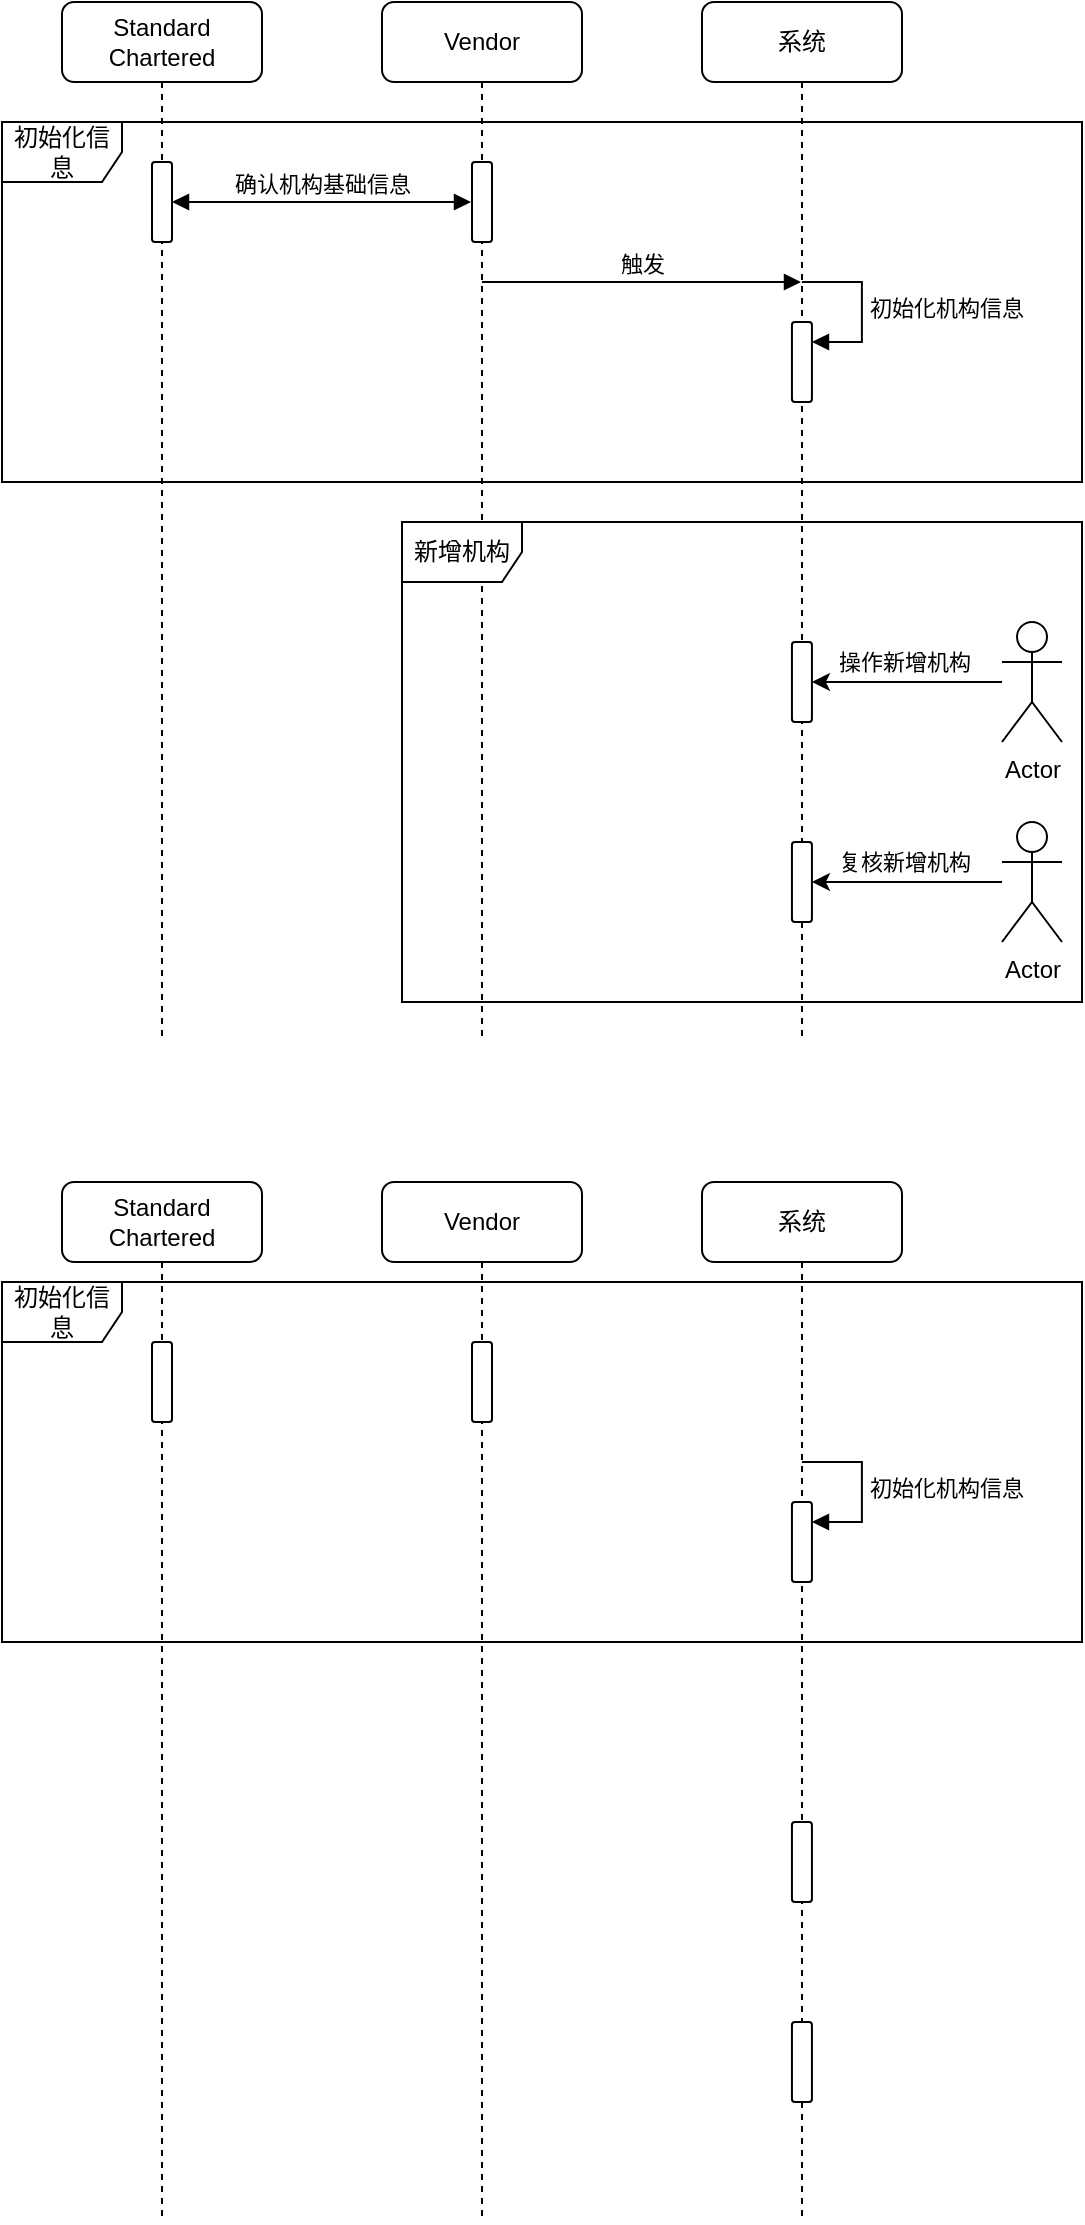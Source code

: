 <mxfile version="21.3.4" type="github">
  <diagram name="Page-1" id="2YBvvXClWsGukQMizWep">
    <mxGraphModel dx="1434" dy="804" grid="1" gridSize="10" guides="1" tooltips="1" connect="1" arrows="1" fold="1" page="1" pageScale="1" pageWidth="850" pageHeight="1100" math="0" shadow="0">
      <root>
        <mxCell id="0" />
        <mxCell id="1" parent="0" />
        <mxCell id="HsPvvpVKl6wt8FLx81A3-1" value="Standard Chartered" style="shape=umlLifeline;perimeter=lifelinePerimeter;whiteSpace=wrap;html=1;container=1;dropTarget=0;collapsible=0;recursiveResize=0;outlineConnect=0;portConstraint=eastwest;newEdgeStyle={&quot;edgeStyle&quot;:&quot;elbowEdgeStyle&quot;,&quot;elbow&quot;:&quot;vertical&quot;,&quot;curved&quot;:0,&quot;rounded&quot;:0};rounded=1;" parent="1" vertex="1">
          <mxGeometry x="190" y="40" width="100" height="520" as="geometry" />
        </mxCell>
        <mxCell id="HsPvvpVKl6wt8FLx81A3-3" value="" style="html=1;points=[];perimeter=orthogonalPerimeter;outlineConnect=0;targetShapes=umlLifeline;portConstraint=eastwest;newEdgeStyle={&quot;edgeStyle&quot;:&quot;elbowEdgeStyle&quot;,&quot;elbow&quot;:&quot;vertical&quot;,&quot;curved&quot;:0,&quot;rounded&quot;:0};rounded=1;" parent="HsPvvpVKl6wt8FLx81A3-1" vertex="1">
          <mxGeometry x="45" y="80" width="10" height="40" as="geometry" />
        </mxCell>
        <mxCell id="HsPvvpVKl6wt8FLx81A3-2" value="Vendor" style="shape=umlLifeline;perimeter=lifelinePerimeter;whiteSpace=wrap;html=1;container=1;dropTarget=0;collapsible=0;recursiveResize=0;outlineConnect=0;portConstraint=eastwest;newEdgeStyle={&quot;edgeStyle&quot;:&quot;elbowEdgeStyle&quot;,&quot;elbow&quot;:&quot;vertical&quot;,&quot;curved&quot;:0,&quot;rounded&quot;:0};rounded=1;" parent="1" vertex="1">
          <mxGeometry x="350" y="40" width="100" height="520" as="geometry" />
        </mxCell>
        <mxCell id="HsPvvpVKl6wt8FLx81A3-4" value="" style="html=1;points=[];perimeter=orthogonalPerimeter;outlineConnect=0;targetShapes=umlLifeline;portConstraint=eastwest;newEdgeStyle={&quot;edgeStyle&quot;:&quot;elbowEdgeStyle&quot;,&quot;elbow&quot;:&quot;vertical&quot;,&quot;curved&quot;:0,&quot;rounded&quot;:0};rounded=1;" parent="HsPvvpVKl6wt8FLx81A3-2" vertex="1">
          <mxGeometry x="45" y="80" width="10" height="40" as="geometry" />
        </mxCell>
        <mxCell id="HsPvvpVKl6wt8FLx81A3-5" value="确认机构基础信息" style="html=1;verticalAlign=bottom;endArrow=block;edgeStyle=elbowEdgeStyle;elbow=vertical;curved=0;rounded=0;startArrow=block;startFill=1;" parent="1" edge="1">
          <mxGeometry width="80" relative="1" as="geometry">
            <mxPoint x="245" y="140" as="sourcePoint" />
            <mxPoint x="394.5" y="140" as="targetPoint" />
          </mxGeometry>
        </mxCell>
        <mxCell id="HsPvvpVKl6wt8FLx81A3-12" value="初始化信息" style="shape=umlFrame;whiteSpace=wrap;html=1;pointerEvents=0;rounded=1;" parent="1" vertex="1">
          <mxGeometry x="160" y="100" width="540" height="180" as="geometry" />
        </mxCell>
        <mxCell id="HsPvvpVKl6wt8FLx81A3-13" value="新增机构" style="shape=umlFrame;whiteSpace=wrap;html=1;pointerEvents=0;rounded=1;" parent="1" vertex="1">
          <mxGeometry x="360" y="300" width="340" height="240" as="geometry" />
        </mxCell>
        <mxCell id="HsPvvpVKl6wt8FLx81A3-19" value="系统" style="shape=umlLifeline;perimeter=lifelinePerimeter;whiteSpace=wrap;html=1;container=1;dropTarget=0;collapsible=0;recursiveResize=0;outlineConnect=0;portConstraint=eastwest;newEdgeStyle={&quot;edgeStyle&quot;:&quot;elbowEdgeStyle&quot;,&quot;elbow&quot;:&quot;vertical&quot;,&quot;curved&quot;:0,&quot;rounded&quot;:0};rounded=1;" parent="1" vertex="1">
          <mxGeometry x="510" y="40" width="100" height="520" as="geometry" />
        </mxCell>
        <mxCell id="HsPvvpVKl6wt8FLx81A3-9" value="" style="html=1;points=[];perimeter=orthogonalPerimeter;outlineConnect=0;targetShapes=umlLifeline;portConstraint=eastwest;newEdgeStyle={&quot;edgeStyle&quot;:&quot;elbowEdgeStyle&quot;,&quot;elbow&quot;:&quot;vertical&quot;,&quot;curved&quot;:0,&quot;rounded&quot;:0};rounded=1;" parent="HsPvvpVKl6wt8FLx81A3-19" vertex="1">
          <mxGeometry x="44.97" y="160" width="10" height="40" as="geometry" />
        </mxCell>
        <mxCell id="HsPvvpVKl6wt8FLx81A3-10" value="初始化机构信息" style="html=1;align=left;spacingLeft=2;endArrow=block;rounded=0;edgeStyle=orthogonalEdgeStyle;curved=0;rounded=0;" parent="HsPvvpVKl6wt8FLx81A3-19" target="HsPvvpVKl6wt8FLx81A3-9" edge="1">
          <mxGeometry relative="1" as="geometry">
            <mxPoint x="49.97" y="140" as="sourcePoint" />
            <Array as="points">
              <mxPoint x="79.97" y="170" />
            </Array>
          </mxGeometry>
        </mxCell>
        <mxCell id="HsPvvpVKl6wt8FLx81A3-14" value="" style="html=1;points=[];perimeter=orthogonalPerimeter;outlineConnect=0;targetShapes=umlLifeline;portConstraint=eastwest;newEdgeStyle={&quot;edgeStyle&quot;:&quot;elbowEdgeStyle&quot;,&quot;elbow&quot;:&quot;vertical&quot;,&quot;curved&quot;:0,&quot;rounded&quot;:0};rounded=1;" parent="HsPvvpVKl6wt8FLx81A3-19" vertex="1">
          <mxGeometry x="44.97" y="320" width="10" height="40" as="geometry" />
        </mxCell>
        <mxCell id="HsPvvpVKl6wt8FLx81A3-18" value="" style="html=1;points=[];perimeter=orthogonalPerimeter;outlineConnect=0;targetShapes=umlLifeline;portConstraint=eastwest;newEdgeStyle={&quot;edgeStyle&quot;:&quot;elbowEdgeStyle&quot;,&quot;elbow&quot;:&quot;vertical&quot;,&quot;curved&quot;:0,&quot;rounded&quot;:0};rounded=1;" parent="HsPvvpVKl6wt8FLx81A3-19" vertex="1">
          <mxGeometry x="44.97" y="420" width="10" height="40" as="geometry" />
        </mxCell>
        <mxCell id="HsPvvpVKl6wt8FLx81A3-23" value="触发" style="html=1;verticalAlign=bottom;endArrow=block;edgeStyle=elbowEdgeStyle;elbow=vertical;curved=0;rounded=0;" parent="1" target="HsPvvpVKl6wt8FLx81A3-19" edge="1">
          <mxGeometry width="80" relative="1" as="geometry">
            <mxPoint x="400" y="180" as="sourcePoint" />
            <mxPoint x="480" y="180" as="targetPoint" />
          </mxGeometry>
        </mxCell>
        <mxCell id="HsPvvpVKl6wt8FLx81A3-11" value="Actor" style="shape=umlActor;verticalLabelPosition=bottom;verticalAlign=top;html=1;rounded=1;" parent="1" vertex="1">
          <mxGeometry x="660" y="350" width="30" height="60" as="geometry" />
        </mxCell>
        <mxCell id="HsPvvpVKl6wt8FLx81A3-15" value="操作新增机构" style="edgeStyle=orthogonalEdgeStyle;rounded=1;orthogonalLoop=1;jettySize=auto;html=1;" parent="1" source="HsPvvpVKl6wt8FLx81A3-11" target="HsPvvpVKl6wt8FLx81A3-14" edge="1">
          <mxGeometry x="0.032" y="-10" relative="1" as="geometry">
            <mxPoint as="offset" />
          </mxGeometry>
        </mxCell>
        <mxCell id="HsPvvpVKl6wt8FLx81A3-17" value="Actor" style="shape=umlActor;verticalLabelPosition=bottom;verticalAlign=top;html=1;rounded=1;" parent="1" vertex="1">
          <mxGeometry x="660" y="450" width="30" height="60" as="geometry" />
        </mxCell>
        <mxCell id="HsPvvpVKl6wt8FLx81A3-16" value="复核新增机构" style="edgeStyle=orthogonalEdgeStyle;rounded=1;orthogonalLoop=1;jettySize=auto;html=1;" parent="1" source="HsPvvpVKl6wt8FLx81A3-17" target="HsPvvpVKl6wt8FLx81A3-18" edge="1">
          <mxGeometry x="0.032" y="-10" relative="1" as="geometry">
            <mxPoint as="offset" />
          </mxGeometry>
        </mxCell>
        <mxCell id="k0ZV6RqPwpYbCEPCWNfD-1" value="Standard Chartered" style="shape=umlLifeline;perimeter=lifelinePerimeter;whiteSpace=wrap;html=1;container=1;dropTarget=0;collapsible=0;recursiveResize=0;outlineConnect=0;portConstraint=eastwest;newEdgeStyle={&quot;edgeStyle&quot;:&quot;elbowEdgeStyle&quot;,&quot;elbow&quot;:&quot;vertical&quot;,&quot;curved&quot;:0,&quot;rounded&quot;:0};rounded=1;" vertex="1" parent="1">
          <mxGeometry x="190" y="630" width="100" height="520" as="geometry" />
        </mxCell>
        <mxCell id="k0ZV6RqPwpYbCEPCWNfD-2" value="" style="html=1;points=[];perimeter=orthogonalPerimeter;outlineConnect=0;targetShapes=umlLifeline;portConstraint=eastwest;newEdgeStyle={&quot;edgeStyle&quot;:&quot;elbowEdgeStyle&quot;,&quot;elbow&quot;:&quot;vertical&quot;,&quot;curved&quot;:0,&quot;rounded&quot;:0};rounded=1;" vertex="1" parent="k0ZV6RqPwpYbCEPCWNfD-1">
          <mxGeometry x="45" y="80" width="10" height="40" as="geometry" />
        </mxCell>
        <mxCell id="k0ZV6RqPwpYbCEPCWNfD-3" value="Vendor" style="shape=umlLifeline;perimeter=lifelinePerimeter;whiteSpace=wrap;html=1;container=1;dropTarget=0;collapsible=0;recursiveResize=0;outlineConnect=0;portConstraint=eastwest;newEdgeStyle={&quot;edgeStyle&quot;:&quot;elbowEdgeStyle&quot;,&quot;elbow&quot;:&quot;vertical&quot;,&quot;curved&quot;:0,&quot;rounded&quot;:0};rounded=1;" vertex="1" parent="1">
          <mxGeometry x="350" y="630" width="100" height="520" as="geometry" />
        </mxCell>
        <mxCell id="k0ZV6RqPwpYbCEPCWNfD-4" value="" style="html=1;points=[];perimeter=orthogonalPerimeter;outlineConnect=0;targetShapes=umlLifeline;portConstraint=eastwest;newEdgeStyle={&quot;edgeStyle&quot;:&quot;elbowEdgeStyle&quot;,&quot;elbow&quot;:&quot;vertical&quot;,&quot;curved&quot;:0,&quot;rounded&quot;:0};rounded=1;" vertex="1" parent="k0ZV6RqPwpYbCEPCWNfD-3">
          <mxGeometry x="45" y="80" width="10" height="40" as="geometry" />
        </mxCell>
        <mxCell id="k0ZV6RqPwpYbCEPCWNfD-5" value="系统" style="shape=umlLifeline;perimeter=lifelinePerimeter;whiteSpace=wrap;html=1;container=1;dropTarget=0;collapsible=0;recursiveResize=0;outlineConnect=0;portConstraint=eastwest;newEdgeStyle={&quot;edgeStyle&quot;:&quot;elbowEdgeStyle&quot;,&quot;elbow&quot;:&quot;vertical&quot;,&quot;curved&quot;:0,&quot;rounded&quot;:0};rounded=1;" vertex="1" parent="1">
          <mxGeometry x="510" y="630" width="100" height="520" as="geometry" />
        </mxCell>
        <mxCell id="k0ZV6RqPwpYbCEPCWNfD-6" value="" style="html=1;points=[];perimeter=orthogonalPerimeter;outlineConnect=0;targetShapes=umlLifeline;portConstraint=eastwest;newEdgeStyle={&quot;edgeStyle&quot;:&quot;elbowEdgeStyle&quot;,&quot;elbow&quot;:&quot;vertical&quot;,&quot;curved&quot;:0,&quot;rounded&quot;:0};rounded=1;" vertex="1" parent="k0ZV6RqPwpYbCEPCWNfD-5">
          <mxGeometry x="44.97" y="160" width="10" height="40" as="geometry" />
        </mxCell>
        <mxCell id="k0ZV6RqPwpYbCEPCWNfD-7" value="初始化机构信息" style="html=1;align=left;spacingLeft=2;endArrow=block;rounded=0;edgeStyle=orthogonalEdgeStyle;curved=0;rounded=0;" edge="1" parent="k0ZV6RqPwpYbCEPCWNfD-5" target="k0ZV6RqPwpYbCEPCWNfD-6">
          <mxGeometry relative="1" as="geometry">
            <mxPoint x="49.97" y="140" as="sourcePoint" />
            <Array as="points">
              <mxPoint x="79.97" y="170" />
            </Array>
          </mxGeometry>
        </mxCell>
        <mxCell id="k0ZV6RqPwpYbCEPCWNfD-8" value="" style="html=1;points=[];perimeter=orthogonalPerimeter;outlineConnect=0;targetShapes=umlLifeline;portConstraint=eastwest;newEdgeStyle={&quot;edgeStyle&quot;:&quot;elbowEdgeStyle&quot;,&quot;elbow&quot;:&quot;vertical&quot;,&quot;curved&quot;:0,&quot;rounded&quot;:0};rounded=1;" vertex="1" parent="k0ZV6RqPwpYbCEPCWNfD-5">
          <mxGeometry x="44.97" y="320" width="10" height="40" as="geometry" />
        </mxCell>
        <mxCell id="k0ZV6RqPwpYbCEPCWNfD-9" value="" style="html=1;points=[];perimeter=orthogonalPerimeter;outlineConnect=0;targetShapes=umlLifeline;portConstraint=eastwest;newEdgeStyle={&quot;edgeStyle&quot;:&quot;elbowEdgeStyle&quot;,&quot;elbow&quot;:&quot;vertical&quot;,&quot;curved&quot;:0,&quot;rounded&quot;:0};rounded=1;" vertex="1" parent="k0ZV6RqPwpYbCEPCWNfD-5">
          <mxGeometry x="44.97" y="420" width="10" height="40" as="geometry" />
        </mxCell>
        <mxCell id="k0ZV6RqPwpYbCEPCWNfD-10" value="初始化信息" style="shape=umlFrame;whiteSpace=wrap;html=1;pointerEvents=0;rounded=1;" vertex="1" parent="1">
          <mxGeometry x="160" y="680" width="540" height="180" as="geometry" />
        </mxCell>
      </root>
    </mxGraphModel>
  </diagram>
</mxfile>
